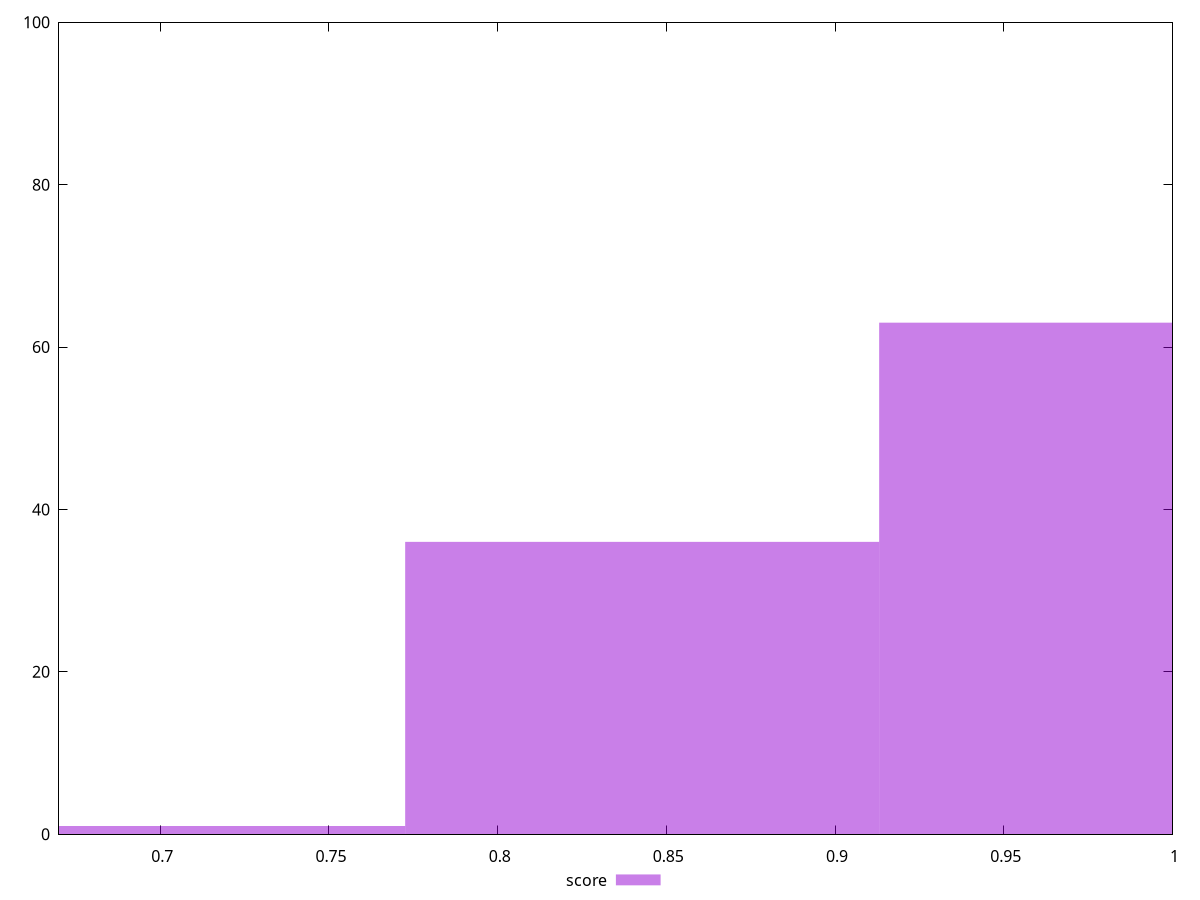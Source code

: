 reset

$score <<EOF
0.7023577273340064 1
0.8428292728008075 36
0.9833008182676088 63
EOF

set key outside below
set boxwidth 0.14047154546680127
set xrange [0.67:1]
set yrange [0:100]
set trange [0:100]
set style fill transparent solid 0.5 noborder
set terminal svg size 640, 490 enhanced background rgb 'white'
set output "report_00019_2021-02-10T18-14-37.922Z//unused-css-rules/samples/pages+cached/score/histogram.svg"

plot $score title "score" with boxes

reset
